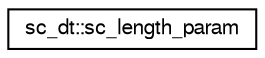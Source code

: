 digraph "Graphical Class Hierarchy"
{
  edge [fontname="FreeSans",fontsize="10",labelfontname="FreeSans",labelfontsize="10"];
  node [fontname="FreeSans",fontsize="10",shape=record];
  rankdir="LR";
  Node0 [label="sc_dt::sc_length_param",height=0.2,width=0.4,color="black", fillcolor="white", style="filled",URL="$a01696.html"];
}
